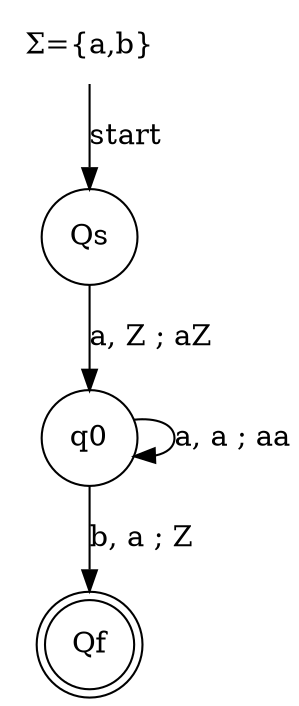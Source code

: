digraph pda {
    "" [shape=none, label="Σ={a,b}"]
    Qs, q0 [shape=circle]
    Qf [shape=doublecircle]

    "" -> Qs [label=start]
    Qs -> q0 [label="a, Z ; aZ"]
    q0 -> q0 [label="a, a ; aa"]
    q0 -> Qf [label="b, a ; Z"]
}
